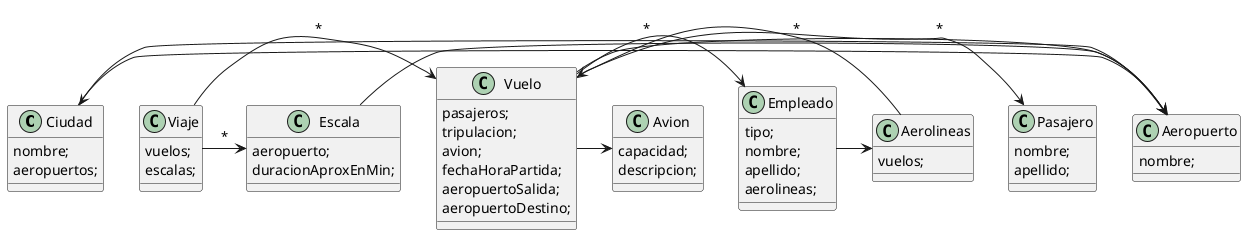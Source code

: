 @startuml
class Ciudad{ 
 nombre;
 aeropuertos;
}

class Aeropuerto{
 nombre;
}

class Viaje{
    vuelos;
    escalas;
}

class Escala{
    aeropuerto;
    duracionAproxEnMin;
}
class Vuelo{
    pasajeros;
    tripulacion;
    avion;
    fechaHoraPartida;
    aeropuertoSalida;
    aeropuertoDestino;
}

class Pasajero{
    nombre;
    apellido;
}

class Empleado{
    tipo;
    nombre;
    apellido;
    aerolineas;
}

class Avion{
    capacidad;
    descripcion;
}

class Aerolineas{
    vuelos;
}
Ciudad -> Aeropuerto
Ciudad <- Aeropuerto
Vuelo -> Aeropuerto
Vuelo -> Pasajero: *
Vuelo -> Empleado: *
Vuelo -> Avion
Empleado -> Aerolineas
Aerolineas -> Vuelo: *
Viaje -> Vuelo: *
Viaje -> Escala: *
Escala -> Aeropuerto
@enduml
